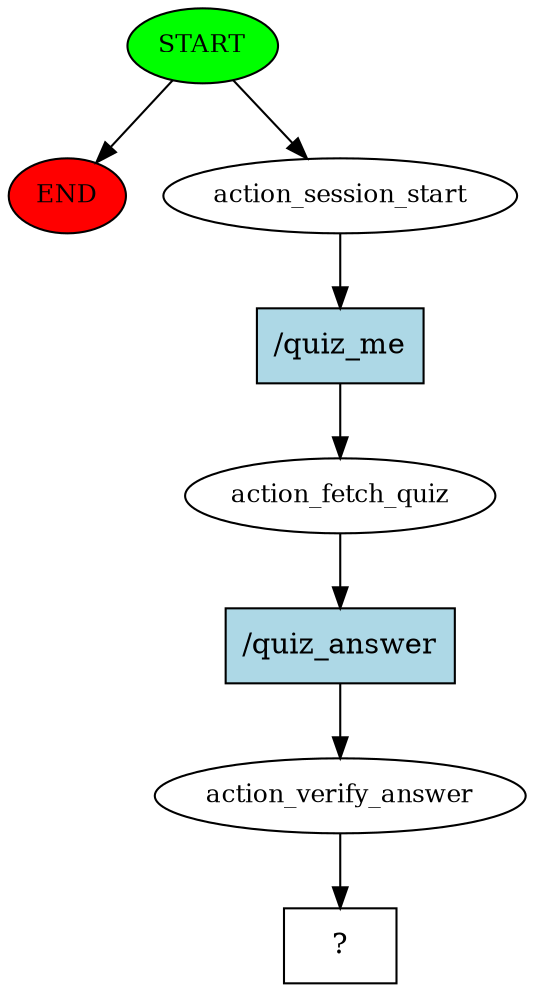 digraph  {
0 [class="start active", fillcolor=green, fontsize=12, label=START, style=filled];
"-1" [class=end, fillcolor=red, fontsize=12, label=END, style=filled];
1 [class=active, fontsize=12, label=action_session_start];
2 [class=active, fontsize=12, label=action_fetch_quiz];
3 [class=active, fontsize=12, label=action_verify_answer];
4 [class="intent dashed active", label="  ?  ", shape=rect];
5 [class="intent active", fillcolor=lightblue, label="/quiz_me", shape=rect, style=filled];
6 [class="intent active", fillcolor=lightblue, label="/quiz_answer", shape=rect, style=filled];
0 -> "-1"  [class="", key=NONE, label=""];
0 -> 1  [class=active, key=NONE, label=""];
1 -> 5  [class=active, key=0];
2 -> 6  [class=active, key=0];
3 -> 4  [class=active, key=NONE, label=""];
5 -> 2  [class=active, key=0];
6 -> 3  [class=active, key=0];
}
